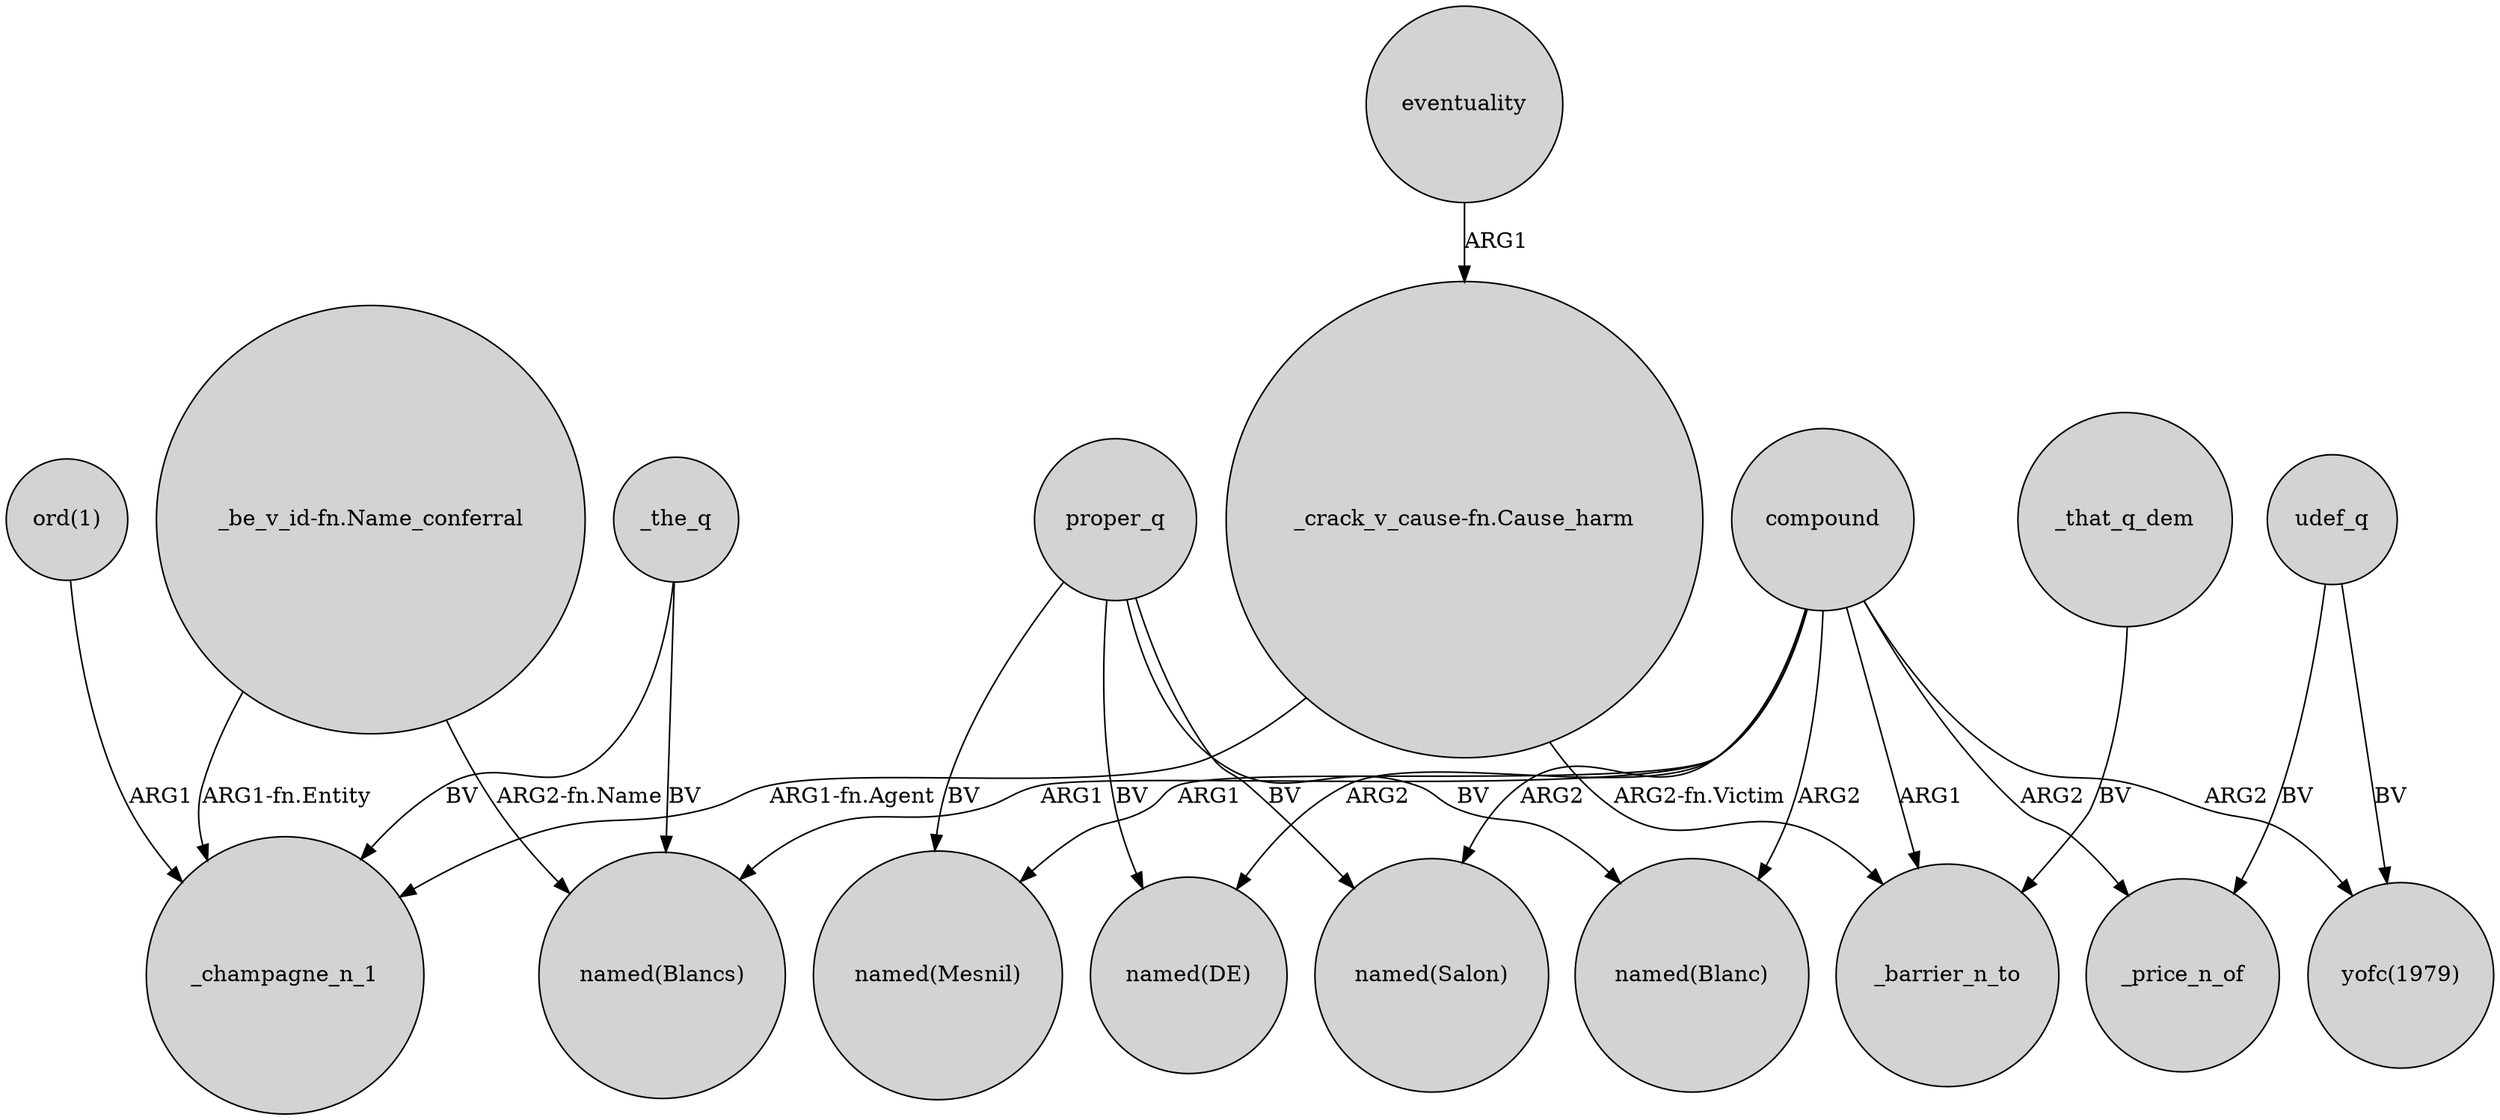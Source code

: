 digraph {
	node [shape=circle style=filled]
	"ord(1)" -> _champagne_n_1 [label=ARG1]
	"_be_v_id-fn.Name_conferral" -> _champagne_n_1 [label="ARG1-fn.Entity"]
	compound -> "named(DE)" [label=ARG2]
	compound -> _barrier_n_to [label=ARG1]
	proper_q -> "named(Mesnil)" [label=BV]
	compound -> _price_n_of [label=ARG2]
	proper_q -> "named(Blanc)" [label=BV]
	_that_q_dem -> _barrier_n_to [label=BV]
	eventuality -> "_crack_v_cause-fn.Cause_harm" [label=ARG1]
	compound -> "named(Blancs)" [label=ARG1]
	"_crack_v_cause-fn.Cause_harm" -> _champagne_n_1 [label="ARG1-fn.Agent"]
	proper_q -> "named(DE)" [label=BV]
	"_be_v_id-fn.Name_conferral" -> "named(Blancs)" [label="ARG2-fn.Name"]
	compound -> "named(Salon)" [label=ARG2]
	compound -> "yofc(1979)" [label=ARG2]
	_the_q -> _champagne_n_1 [label=BV]
	proper_q -> "named(Salon)" [label=BV]
	_the_q -> "named(Blancs)" [label=BV]
	compound -> "named(Mesnil)" [label=ARG1]
	udef_q -> _price_n_of [label=BV]
	"_crack_v_cause-fn.Cause_harm" -> _barrier_n_to [label="ARG2-fn.Victim"]
	compound -> "named(Blanc)" [label=ARG2]
	udef_q -> "yofc(1979)" [label=BV]
}
